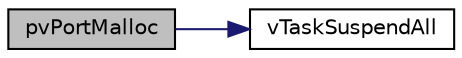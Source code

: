 digraph "pvPortMalloc"
{
  edge [fontname="Helvetica",fontsize="10",labelfontname="Helvetica",labelfontsize="10"];
  node [fontname="Helvetica",fontsize="10",shape=record];
  rankdir="LR";
  Node0 [label="pvPortMalloc",height=0.2,width=0.4,color="black", fillcolor="grey75", style="filled", fontcolor="black"];
  Node0 -> Node1 [color="midnightblue",fontsize="10",style="solid",fontname="Helvetica"];
  Node1 [label="vTaskSuspendAll",height=0.2,width=0.4,color="black", fillcolor="white", style="filled",URL="$task_8h.html#a366b302eba79d10b5ee2a3756f0fcc43"];
}
